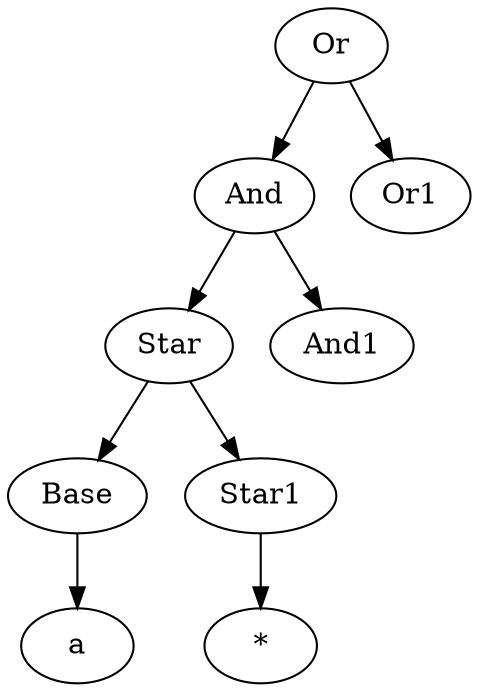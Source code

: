 digraph G {
0 [label="Or"];
1 [label="And"];
2 [label="Star"];
3 [label="Base"];
4 [label="a"];
6 [label="Star1"];
7 [label="*"];
9 [label="And1"];
11 [label="Or1"];
0 -> 1;
0 -> 11;
1 -> 2;
1 -> 9;
2 -> 3;
2 -> 6;
3 -> 4;
6 -> 7;
}
